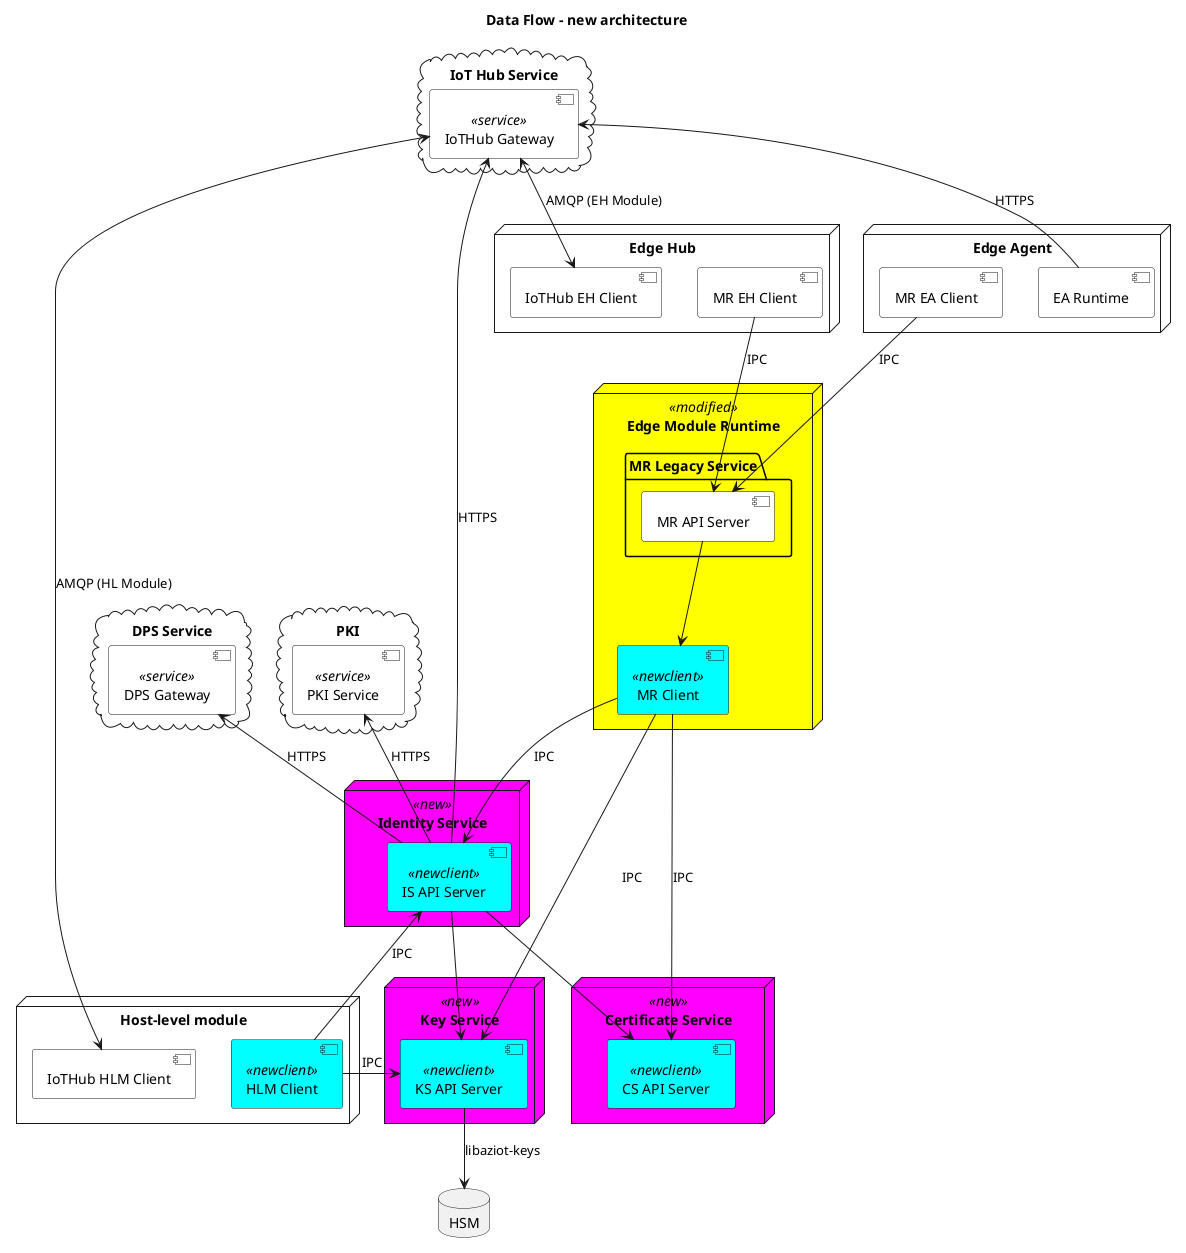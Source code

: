@@startuml
title Data Flow - new architecture

cloud "DPS Service" {
    [DPS Gateway] <<service>>
}

cloud "PKI" {
    [PKI Service] <<service>>
}

cloud "IoT Hub Service" {
    [IoTHub Gateway] <<service>>
}

node "Identity Service" <<new>> {
    [IS API Server] <<newclient>>
}

node "Key Service" <<new>> {
    [KS API Server] <<newclient>>
    [KS API Server] <<newclient>>
}

node "Certificate Service" <<new>> {
    [CS API Server] <<newclient>>
}

node "Edge Module Runtime" <<modified>> {
    folder "MR Legacy Service" {
        [MR API Server]
    }
    [MR Client] <<newclient>>
}
node "Edge Agent" {
    [EA Runtime]
    [MR EA Client]
}
node "Host-level module" {
    [HLM Client] <<newclient>>
    [IoTHub HLM Client]
}
node "Edge Hub" {
    [MR EH Client]
    [IoTHub EH Client]
}

database "HSM"

[MR Client] -down-> [IS API Server] : IPC
[MR Client] -down-> [CS API Server] : IPC
[MR Client] -down-> [KS API Server] : IPC
[HLM Client] -left-> [IS API Server] : IPC
[HLM Client] -left-> [KS API Server] : IPC
[MR EH Client] --> [MR API Server] : IPC
[MR EA Client] --> [MR API Server] : IPC

[MR API Server] --> [MR Client]
[IS API Server] -down-> [KS API Server]
[IS API Server] -down-> [CS API Server]
[KS API Server] -down-> HSM : libaziot-keys

[IS API Server] -up-> [IoTHub Gateway] : HTTPS
[IS API Server] -up-> [DPS Gateway] : HTTPS
[IS API Server] -up-> [PKI Service] : HTTPS

[IoTHub EH Client] <-up-> [IoTHub Gateway] : AMQP (EH Module)
[IoTHub HLM Client] <-up-> [IoTHub Gateway] : AMQP (HL Module)

[EA Runtime] -up-> [IoTHub Gateway] : HTTPS

skinparam node {
	backgroundColor<<new>> Magenta
	backgroundColor<<modified>> Yellow
}

skinparam component {
    backgroundColor White
    backgroundColor<<newclient>> Cyan
    backgroundColor<<modified>> Yellow
    backgroundColor<<service>> White
}

@@enduml
